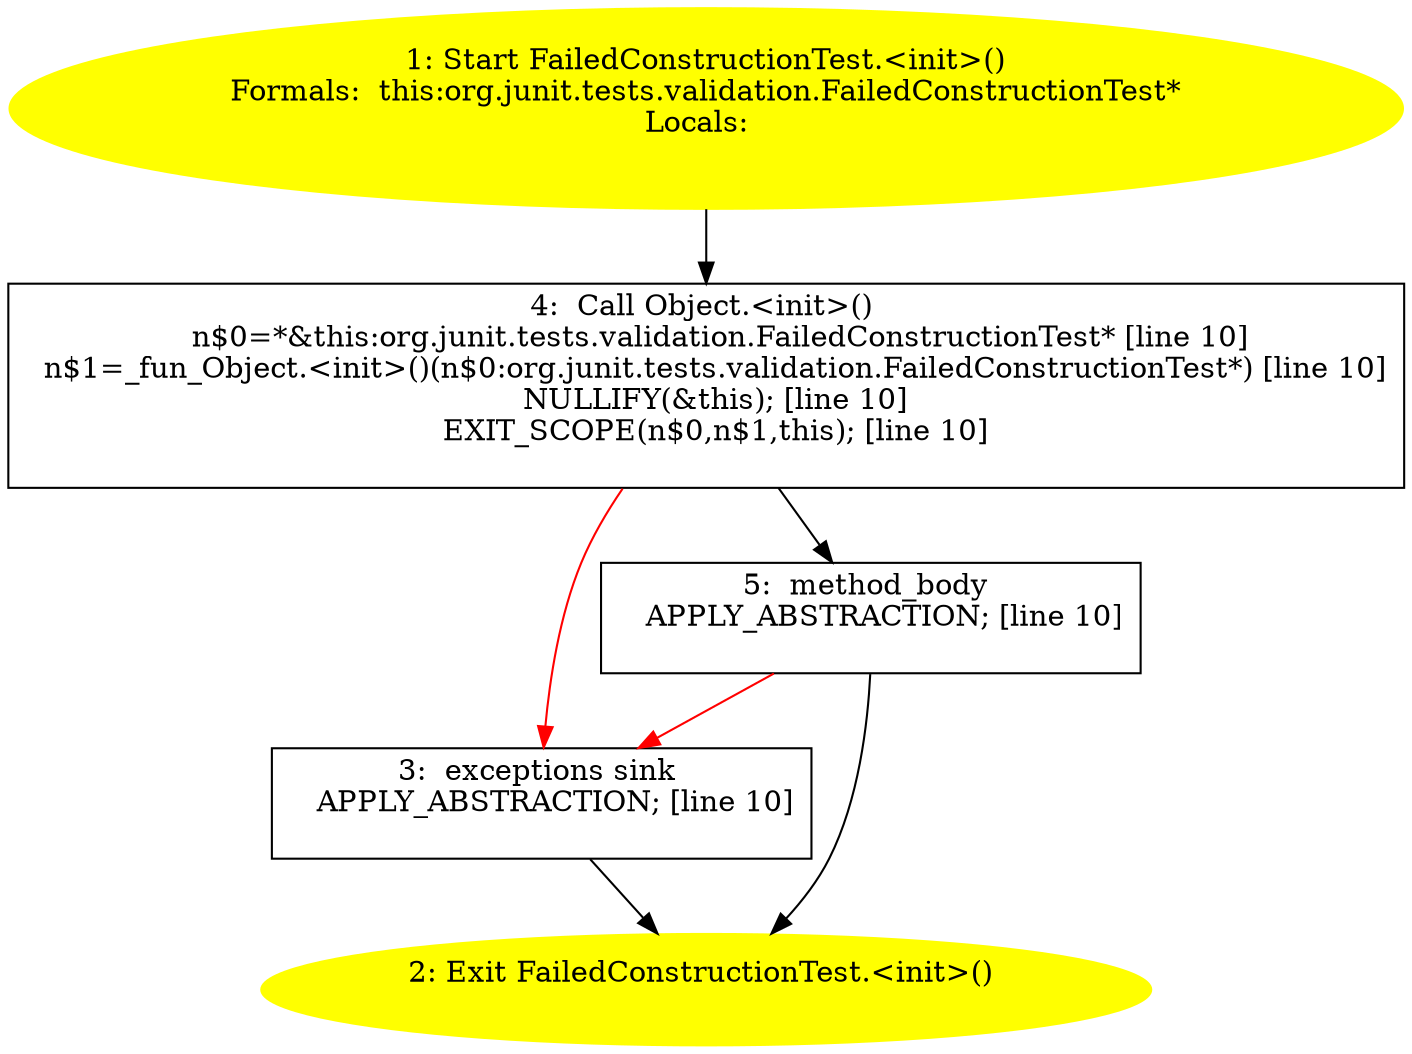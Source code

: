 /* @generated */
digraph cfg {
"org.junit.tests.validation.FailedConstructionTest.<init>().6cab5d1a8c71fc46d8f3def9ed0a47d4_1" [label="1: Start FailedConstructionTest.<init>()\nFormals:  this:org.junit.tests.validation.FailedConstructionTest*\nLocals:  \n  " color=yellow style=filled]
	

	 "org.junit.tests.validation.FailedConstructionTest.<init>().6cab5d1a8c71fc46d8f3def9ed0a47d4_1" -> "org.junit.tests.validation.FailedConstructionTest.<init>().6cab5d1a8c71fc46d8f3def9ed0a47d4_4" ;
"org.junit.tests.validation.FailedConstructionTest.<init>().6cab5d1a8c71fc46d8f3def9ed0a47d4_2" [label="2: Exit FailedConstructionTest.<init>() \n  " color=yellow style=filled]
	

"org.junit.tests.validation.FailedConstructionTest.<init>().6cab5d1a8c71fc46d8f3def9ed0a47d4_3" [label="3:  exceptions sink \n   APPLY_ABSTRACTION; [line 10]\n " shape="box"]
	

	 "org.junit.tests.validation.FailedConstructionTest.<init>().6cab5d1a8c71fc46d8f3def9ed0a47d4_3" -> "org.junit.tests.validation.FailedConstructionTest.<init>().6cab5d1a8c71fc46d8f3def9ed0a47d4_2" ;
"org.junit.tests.validation.FailedConstructionTest.<init>().6cab5d1a8c71fc46d8f3def9ed0a47d4_4" [label="4:  Call Object.<init>() \n   n$0=*&this:org.junit.tests.validation.FailedConstructionTest* [line 10]\n  n$1=_fun_Object.<init>()(n$0:org.junit.tests.validation.FailedConstructionTest*) [line 10]\n  NULLIFY(&this); [line 10]\n  EXIT_SCOPE(n$0,n$1,this); [line 10]\n " shape="box"]
	

	 "org.junit.tests.validation.FailedConstructionTest.<init>().6cab5d1a8c71fc46d8f3def9ed0a47d4_4" -> "org.junit.tests.validation.FailedConstructionTest.<init>().6cab5d1a8c71fc46d8f3def9ed0a47d4_5" ;
	 "org.junit.tests.validation.FailedConstructionTest.<init>().6cab5d1a8c71fc46d8f3def9ed0a47d4_4" -> "org.junit.tests.validation.FailedConstructionTest.<init>().6cab5d1a8c71fc46d8f3def9ed0a47d4_3" [color="red" ];
"org.junit.tests.validation.FailedConstructionTest.<init>().6cab5d1a8c71fc46d8f3def9ed0a47d4_5" [label="5:  method_body \n   APPLY_ABSTRACTION; [line 10]\n " shape="box"]
	

	 "org.junit.tests.validation.FailedConstructionTest.<init>().6cab5d1a8c71fc46d8f3def9ed0a47d4_5" -> "org.junit.tests.validation.FailedConstructionTest.<init>().6cab5d1a8c71fc46d8f3def9ed0a47d4_2" ;
	 "org.junit.tests.validation.FailedConstructionTest.<init>().6cab5d1a8c71fc46d8f3def9ed0a47d4_5" -> "org.junit.tests.validation.FailedConstructionTest.<init>().6cab5d1a8c71fc46d8f3def9ed0a47d4_3" [color="red" ];
}
